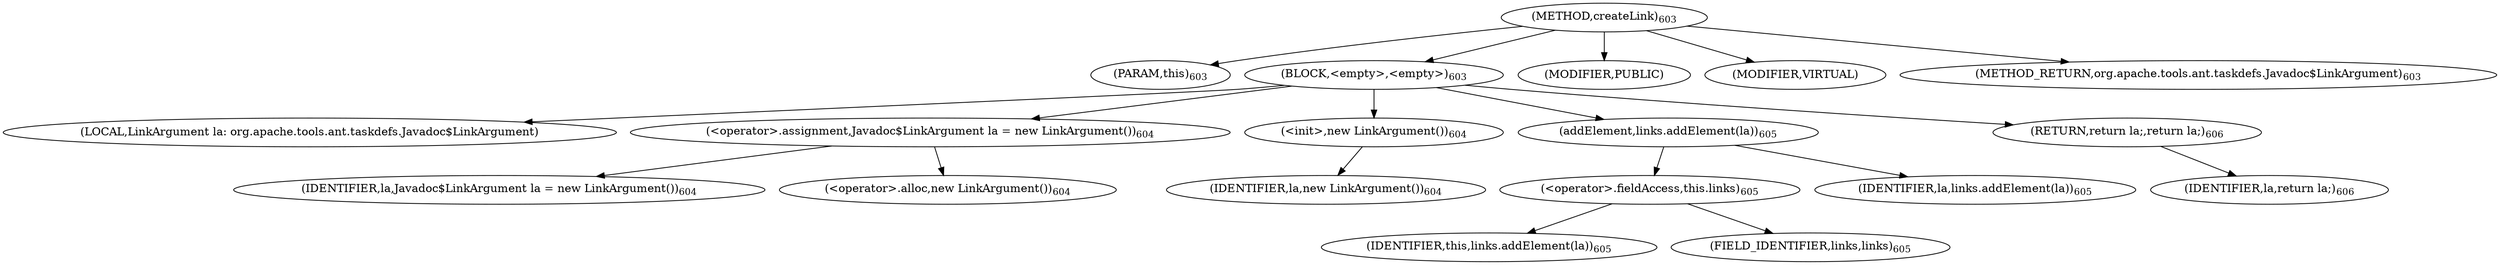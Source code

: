 digraph "createLink" {  
"1980" [label = <(METHOD,createLink)<SUB>603</SUB>> ]
"1981" [label = <(PARAM,this)<SUB>603</SUB>> ]
"1982" [label = <(BLOCK,&lt;empty&gt;,&lt;empty&gt;)<SUB>603</SUB>> ]
"194" [label = <(LOCAL,LinkArgument la: org.apache.tools.ant.taskdefs.Javadoc$LinkArgument)> ]
"1983" [label = <(&lt;operator&gt;.assignment,Javadoc$LinkArgument la = new LinkArgument())<SUB>604</SUB>> ]
"1984" [label = <(IDENTIFIER,la,Javadoc$LinkArgument la = new LinkArgument())<SUB>604</SUB>> ]
"1985" [label = <(&lt;operator&gt;.alloc,new LinkArgument())<SUB>604</SUB>> ]
"1986" [label = <(&lt;init&gt;,new LinkArgument())<SUB>604</SUB>> ]
"193" [label = <(IDENTIFIER,la,new LinkArgument())<SUB>604</SUB>> ]
"1987" [label = <(addElement,links.addElement(la))<SUB>605</SUB>> ]
"1988" [label = <(&lt;operator&gt;.fieldAccess,this.links)<SUB>605</SUB>> ]
"1989" [label = <(IDENTIFIER,this,links.addElement(la))<SUB>605</SUB>> ]
"1990" [label = <(FIELD_IDENTIFIER,links,links)<SUB>605</SUB>> ]
"1991" [label = <(IDENTIFIER,la,links.addElement(la))<SUB>605</SUB>> ]
"1992" [label = <(RETURN,return la;,return la;)<SUB>606</SUB>> ]
"1993" [label = <(IDENTIFIER,la,return la;)<SUB>606</SUB>> ]
"1994" [label = <(MODIFIER,PUBLIC)> ]
"1995" [label = <(MODIFIER,VIRTUAL)> ]
"1996" [label = <(METHOD_RETURN,org.apache.tools.ant.taskdefs.Javadoc$LinkArgument)<SUB>603</SUB>> ]
  "1980" -> "1981" 
  "1980" -> "1982" 
  "1980" -> "1994" 
  "1980" -> "1995" 
  "1980" -> "1996" 
  "1982" -> "194" 
  "1982" -> "1983" 
  "1982" -> "1986" 
  "1982" -> "1987" 
  "1982" -> "1992" 
  "1983" -> "1984" 
  "1983" -> "1985" 
  "1986" -> "193" 
  "1987" -> "1988" 
  "1987" -> "1991" 
  "1988" -> "1989" 
  "1988" -> "1990" 
  "1992" -> "1993" 
}
